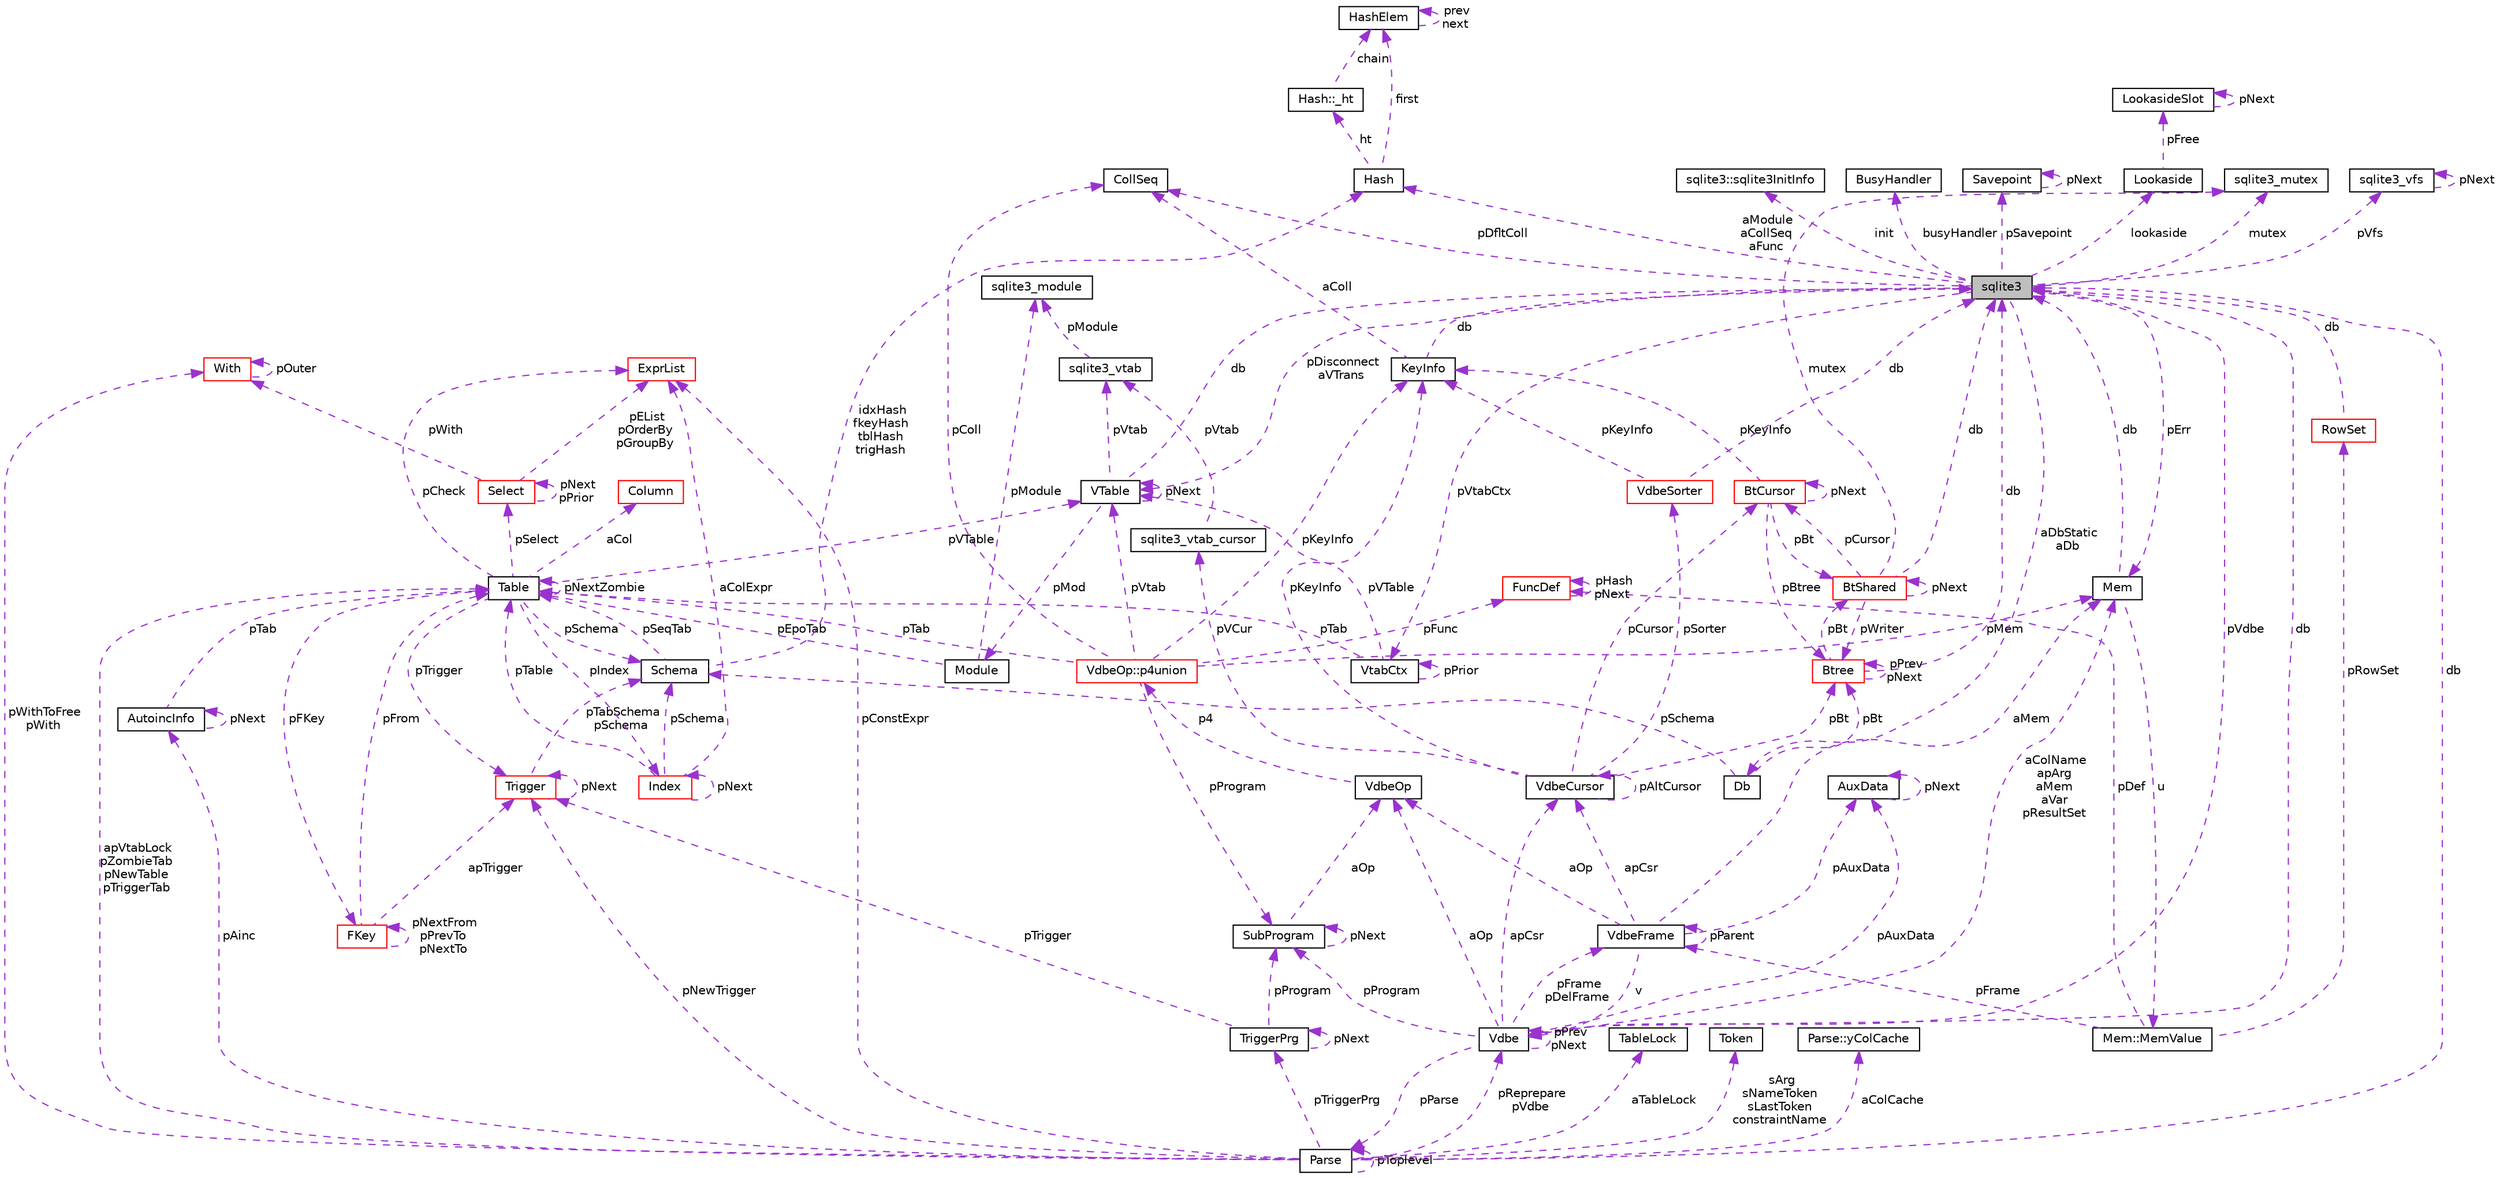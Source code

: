 digraph "sqlite3"
{
  edge [fontname="Helvetica",fontsize="10",labelfontname="Helvetica",labelfontsize="10"];
  node [fontname="Helvetica",fontsize="10",shape=record];
  Node1 [label="sqlite3",height=0.2,width=0.4,color="black", fillcolor="grey75", style="filled", fontcolor="black"];
  Node2 -> Node1 [dir="back",color="darkorchid3",fontsize="10",style="dashed",label=" pErr" ];
  Node2 [label="Mem",height=0.2,width=0.4,color="black", fillcolor="white", style="filled",URL="$structMem.html"];
  Node3 -> Node2 [dir="back",color="darkorchid3",fontsize="10",style="dashed",label=" u" ];
  Node3 [label="Mem::MemValue",height=0.2,width=0.4,color="black", fillcolor="white", style="filled",URL="$unionMem_1_1MemValue.html"];
  Node4 -> Node3 [dir="back",color="darkorchid3",fontsize="10",style="dashed",label=" pFrame" ];
  Node4 [label="VdbeFrame",height=0.2,width=0.4,color="black", fillcolor="white", style="filled",URL="$structVdbeFrame.html"];
  Node2 -> Node4 [dir="back",color="darkorchid3",fontsize="10",style="dashed",label=" aMem" ];
  Node5 -> Node4 [dir="back",color="darkorchid3",fontsize="10",style="dashed",label=" v" ];
  Node5 [label="Vdbe",height=0.2,width=0.4,color="black", fillcolor="white", style="filled",URL="$structVdbe.html"];
  Node2 -> Node5 [dir="back",color="darkorchid3",fontsize="10",style="dashed",label=" aColName\napArg\naMem\naVar\npResultSet" ];
  Node5 -> Node5 [dir="back",color="darkorchid3",fontsize="10",style="dashed",label=" pPrev\npNext" ];
  Node1 -> Node5 [dir="back",color="darkorchid3",fontsize="10",style="dashed",label=" db" ];
  Node4 -> Node5 [dir="back",color="darkorchid3",fontsize="10",style="dashed",label=" pFrame\npDelFrame" ];
  Node6 -> Node5 [dir="back",color="darkorchid3",fontsize="10",style="dashed",label=" pAuxData" ];
  Node6 [label="AuxData",height=0.2,width=0.4,color="black", fillcolor="white", style="filled",URL="$structAuxData.html"];
  Node6 -> Node6 [dir="back",color="darkorchid3",fontsize="10",style="dashed",label=" pNext" ];
  Node7 -> Node5 [dir="back",color="darkorchid3",fontsize="10",style="dashed",label=" pProgram" ];
  Node7 [label="SubProgram",height=0.2,width=0.4,color="black", fillcolor="white", style="filled",URL="$structSubProgram.html"];
  Node7 -> Node7 [dir="back",color="darkorchid3",fontsize="10",style="dashed",label=" pNext" ];
  Node8 -> Node7 [dir="back",color="darkorchid3",fontsize="10",style="dashed",label=" aOp" ];
  Node8 [label="VdbeOp",height=0.2,width=0.4,color="black", fillcolor="white", style="filled",URL="$structVdbeOp.html"];
  Node9 -> Node8 [dir="back",color="darkorchid3",fontsize="10",style="dashed",label=" p4" ];
  Node9 [label="VdbeOp::p4union",height=0.2,width=0.4,color="red", fillcolor="white", style="filled",URL="$unionVdbeOp_1_1p4union.html"];
  Node2 -> Node9 [dir="back",color="darkorchid3",fontsize="10",style="dashed",label=" pMem" ];
  Node10 -> Node9 [dir="back",color="darkorchid3",fontsize="10",style="dashed",label=" pColl" ];
  Node10 [label="CollSeq",height=0.2,width=0.4,color="black", fillcolor="white", style="filled",URL="$structCollSeq.html"];
  Node11 -> Node9 [dir="back",color="darkorchid3",fontsize="10",style="dashed",label=" pVtab" ];
  Node11 [label="VTable",height=0.2,width=0.4,color="black", fillcolor="white", style="filled",URL="$structVTable.html"];
  Node1 -> Node11 [dir="back",color="darkorchid3",fontsize="10",style="dashed",label=" db" ];
  Node11 -> Node11 [dir="back",color="darkorchid3",fontsize="10",style="dashed",label=" pNext" ];
  Node12 -> Node11 [dir="back",color="darkorchid3",fontsize="10",style="dashed",label=" pMod" ];
  Node12 [label="Module",height=0.2,width=0.4,color="black", fillcolor="white", style="filled",URL="$structModule.html"];
  Node13 -> Node12 [dir="back",color="darkorchid3",fontsize="10",style="dashed",label=" pModule" ];
  Node13 [label="sqlite3_module",height=0.2,width=0.4,color="black", fillcolor="white", style="filled",URL="$structsqlite3__module.html"];
  Node14 -> Node12 [dir="back",color="darkorchid3",fontsize="10",style="dashed",label=" pEpoTab" ];
  Node14 [label="Table",height=0.2,width=0.4,color="black", fillcolor="white", style="filled",URL="$structTable.html"];
  Node15 -> Node14 [dir="back",color="darkorchid3",fontsize="10",style="dashed",label=" pSchema" ];
  Node15 [label="Schema",height=0.2,width=0.4,color="black", fillcolor="white", style="filled",URL="$structSchema.html"];
  Node14 -> Node15 [dir="back",color="darkorchid3",fontsize="10",style="dashed",label=" pSeqTab" ];
  Node16 -> Node15 [dir="back",color="darkorchid3",fontsize="10",style="dashed",label=" idxHash\nfkeyHash\ntblHash\ntrigHash" ];
  Node16 [label="Hash",height=0.2,width=0.4,color="black", fillcolor="white", style="filled",URL="$structHash.html"];
  Node17 -> Node16 [dir="back",color="darkorchid3",fontsize="10",style="dashed",label=" ht" ];
  Node17 [label="Hash::_ht",height=0.2,width=0.4,color="black", fillcolor="white", style="filled",URL="$structHash_1_1__ht.html"];
  Node18 -> Node17 [dir="back",color="darkorchid3",fontsize="10",style="dashed",label=" chain" ];
  Node18 [label="HashElem",height=0.2,width=0.4,color="black", fillcolor="white", style="filled",URL="$structHashElem.html"];
  Node18 -> Node18 [dir="back",color="darkorchid3",fontsize="10",style="dashed",label=" prev\nnext" ];
  Node18 -> Node16 [dir="back",color="darkorchid3",fontsize="10",style="dashed",label=" first" ];
  Node19 -> Node14 [dir="back",color="darkorchid3",fontsize="10",style="dashed",label=" aCol" ];
  Node19 [label="Column",height=0.2,width=0.4,color="red", fillcolor="white", style="filled",URL="$structColumn.html"];
  Node20 -> Node14 [dir="back",color="darkorchid3",fontsize="10",style="dashed",label=" pFKey" ];
  Node20 [label="FKey",height=0.2,width=0.4,color="red", fillcolor="white", style="filled",URL="$structFKey.html"];
  Node20 -> Node20 [dir="back",color="darkorchid3",fontsize="10",style="dashed",label=" pNextFrom\npPrevTo\npNextTo" ];
  Node14 -> Node20 [dir="back",color="darkorchid3",fontsize="10",style="dashed",label=" pFrom" ];
  Node21 -> Node20 [dir="back",color="darkorchid3",fontsize="10",style="dashed",label=" apTrigger" ];
  Node21 [label="Trigger",height=0.2,width=0.4,color="red", fillcolor="white", style="filled",URL="$structTrigger.html"];
  Node15 -> Node21 [dir="back",color="darkorchid3",fontsize="10",style="dashed",label=" pTabSchema\npSchema" ];
  Node21 -> Node21 [dir="back",color="darkorchid3",fontsize="10",style="dashed",label=" pNext" ];
  Node11 -> Node14 [dir="back",color="darkorchid3",fontsize="10",style="dashed",label=" pVTable" ];
  Node14 -> Node14 [dir="back",color="darkorchid3",fontsize="10",style="dashed",label=" pNextZombie" ];
  Node21 -> Node14 [dir="back",color="darkorchid3",fontsize="10",style="dashed",label=" pTrigger" ];
  Node22 -> Node14 [dir="back",color="darkorchid3",fontsize="10",style="dashed",label=" pSelect" ];
  Node22 [label="Select",height=0.2,width=0.4,color="red", fillcolor="white", style="filled",URL="$structSelect.html"];
  Node23 -> Node22 [dir="back",color="darkorchid3",fontsize="10",style="dashed",label=" pWith" ];
  Node23 [label="With",height=0.2,width=0.4,color="red", fillcolor="white", style="filled",URL="$structWith.html"];
  Node23 -> Node23 [dir="back",color="darkorchid3",fontsize="10",style="dashed",label=" pOuter" ];
  Node22 -> Node22 [dir="back",color="darkorchid3",fontsize="10",style="dashed",label=" pNext\npPrior" ];
  Node24 -> Node22 [dir="back",color="darkorchid3",fontsize="10",style="dashed",label=" pEList\npOrderBy\npGroupBy" ];
  Node24 [label="ExprList",height=0.2,width=0.4,color="red", fillcolor="white", style="filled",URL="$structExprList.html"];
  Node24 -> Node14 [dir="back",color="darkorchid3",fontsize="10",style="dashed",label=" pCheck" ];
  Node25 -> Node14 [dir="back",color="darkorchid3",fontsize="10",style="dashed",label=" pIndex" ];
  Node25 [label="Index",height=0.2,width=0.4,color="red", fillcolor="white", style="filled",URL="$structIndex.html"];
  Node15 -> Node25 [dir="back",color="darkorchid3",fontsize="10",style="dashed",label=" pSchema" ];
  Node14 -> Node25 [dir="back",color="darkorchid3",fontsize="10",style="dashed",label=" pTable" ];
  Node24 -> Node25 [dir="back",color="darkorchid3",fontsize="10",style="dashed",label=" aColExpr" ];
  Node25 -> Node25 [dir="back",color="darkorchid3",fontsize="10",style="dashed",label=" pNext" ];
  Node26 -> Node11 [dir="back",color="darkorchid3",fontsize="10",style="dashed",label=" pVtab" ];
  Node26 [label="sqlite3_vtab",height=0.2,width=0.4,color="black", fillcolor="white", style="filled",URL="$structsqlite3__vtab.html"];
  Node13 -> Node26 [dir="back",color="darkorchid3",fontsize="10",style="dashed",label=" pModule" ];
  Node14 -> Node9 [dir="back",color="darkorchid3",fontsize="10",style="dashed",label=" pTab" ];
  Node7 -> Node9 [dir="back",color="darkorchid3",fontsize="10",style="dashed",label=" pProgram" ];
  Node27 -> Node9 [dir="back",color="darkorchid3",fontsize="10",style="dashed",label=" pKeyInfo" ];
  Node27 [label="KeyInfo",height=0.2,width=0.4,color="black", fillcolor="white", style="filled",URL="$structKeyInfo.html"];
  Node1 -> Node27 [dir="back",color="darkorchid3",fontsize="10",style="dashed",label=" db" ];
  Node10 -> Node27 [dir="back",color="darkorchid3",fontsize="10",style="dashed",label=" aColl" ];
  Node28 -> Node9 [dir="back",color="darkorchid3",fontsize="10",style="dashed",label=" pFunc" ];
  Node28 [label="FuncDef",height=0.2,width=0.4,color="red", fillcolor="white", style="filled",URL="$structFuncDef.html"];
  Node28 -> Node28 [dir="back",color="darkorchid3",fontsize="10",style="dashed",label=" pHash\npNext" ];
  Node29 -> Node5 [dir="back",color="darkorchid3",fontsize="10",style="dashed",label=" apCsr" ];
  Node29 [label="VdbeCursor",height=0.2,width=0.4,color="black", fillcolor="white", style="filled",URL="$structVdbeCursor.html"];
  Node30 -> Node29 [dir="back",color="darkorchid3",fontsize="10",style="dashed",label=" pCursor" ];
  Node30 [label="BtCursor",height=0.2,width=0.4,color="red", fillcolor="white", style="filled",URL="$structBtCursor.html"];
  Node30 -> Node30 [dir="back",color="darkorchid3",fontsize="10",style="dashed",label=" pNext" ];
  Node31 -> Node30 [dir="back",color="darkorchid3",fontsize="10",style="dashed",label=" pBt" ];
  Node31 [label="BtShared",height=0.2,width=0.4,color="red", fillcolor="white", style="filled",URL="$structBtShared.html"];
  Node30 -> Node31 [dir="back",color="darkorchid3",fontsize="10",style="dashed",label=" pCursor" ];
  Node31 -> Node31 [dir="back",color="darkorchid3",fontsize="10",style="dashed",label=" pNext" ];
  Node1 -> Node31 [dir="back",color="darkorchid3",fontsize="10",style="dashed",label=" db" ];
  Node32 -> Node31 [dir="back",color="darkorchid3",fontsize="10",style="dashed",label=" mutex" ];
  Node32 [label="sqlite3_mutex",height=0.2,width=0.4,color="black", fillcolor="white", style="filled",URL="$structsqlite3__mutex.html"];
  Node33 -> Node31 [dir="back",color="darkorchid3",fontsize="10",style="dashed",label=" pWriter" ];
  Node33 [label="Btree",height=0.2,width=0.4,color="red", fillcolor="white", style="filled",URL="$structBtree.html"];
  Node31 -> Node33 [dir="back",color="darkorchid3",fontsize="10",style="dashed",label=" pBt" ];
  Node1 -> Node33 [dir="back",color="darkorchid3",fontsize="10",style="dashed",label=" db" ];
  Node33 -> Node33 [dir="back",color="darkorchid3",fontsize="10",style="dashed",label=" pPrev\npNext" ];
  Node27 -> Node30 [dir="back",color="darkorchid3",fontsize="10",style="dashed",label=" pKeyInfo" ];
  Node33 -> Node30 [dir="back",color="darkorchid3",fontsize="10",style="dashed",label=" pBtree" ];
  Node34 -> Node29 [dir="back",color="darkorchid3",fontsize="10",style="dashed",label=" pVCur" ];
  Node34 [label="sqlite3_vtab_cursor",height=0.2,width=0.4,color="black", fillcolor="white", style="filled",URL="$structsqlite3__vtab__cursor.html"];
  Node26 -> Node34 [dir="back",color="darkorchid3",fontsize="10",style="dashed",label=" pVtab" ];
  Node29 -> Node29 [dir="back",color="darkorchid3",fontsize="10",style="dashed",label=" pAltCursor" ];
  Node27 -> Node29 [dir="back",color="darkorchid3",fontsize="10",style="dashed",label=" pKeyInfo" ];
  Node33 -> Node29 [dir="back",color="darkorchid3",fontsize="10",style="dashed",label=" pBt" ];
  Node35 -> Node29 [dir="back",color="darkorchid3",fontsize="10",style="dashed",label=" pSorter" ];
  Node35 [label="VdbeSorter",height=0.2,width=0.4,color="red", fillcolor="white", style="filled",URL="$structVdbeSorter.html"];
  Node1 -> Node35 [dir="back",color="darkorchid3",fontsize="10",style="dashed",label=" db" ];
  Node27 -> Node35 [dir="back",color="darkorchid3",fontsize="10",style="dashed",label=" pKeyInfo" ];
  Node36 -> Node5 [dir="back",color="darkorchid3",fontsize="10",style="dashed",label=" pParse" ];
  Node36 [label="Parse",height=0.2,width=0.4,color="black", fillcolor="white", style="filled",URL="$structParse.html"];
  Node5 -> Node36 [dir="back",color="darkorchid3",fontsize="10",style="dashed",label=" pReprepare\npVdbe" ];
  Node1 -> Node36 [dir="back",color="darkorchid3",fontsize="10",style="dashed",label=" db" ];
  Node37 -> Node36 [dir="back",color="darkorchid3",fontsize="10",style="dashed",label=" aTableLock" ];
  Node37 [label="TableLock",height=0.2,width=0.4,color="black", fillcolor="white", style="filled",URL="$structTableLock.html"];
  Node38 -> Node36 [dir="back",color="darkorchid3",fontsize="10",style="dashed",label=" sArg\nsNameToken\nsLastToken\nconstraintName" ];
  Node38 [label="Token",height=0.2,width=0.4,color="black", fillcolor="white", style="filled",URL="$structToken.html"];
  Node23 -> Node36 [dir="back",color="darkorchid3",fontsize="10",style="dashed",label=" pWithToFree\npWith" ];
  Node39 -> Node36 [dir="back",color="darkorchid3",fontsize="10",style="dashed",label=" aColCache" ];
  Node39 [label="Parse::yColCache",height=0.2,width=0.4,color="black", fillcolor="white", style="filled",URL="$structParse_1_1yColCache.html"];
  Node14 -> Node36 [dir="back",color="darkorchid3",fontsize="10",style="dashed",label=" apVtabLock\npZombieTab\npNewTable\npTriggerTab" ];
  Node21 -> Node36 [dir="back",color="darkorchid3",fontsize="10",style="dashed",label=" pNewTrigger" ];
  Node40 -> Node36 [dir="back",color="darkorchid3",fontsize="10",style="dashed",label=" pTriggerPrg" ];
  Node40 [label="TriggerPrg",height=0.2,width=0.4,color="black", fillcolor="white", style="filled",URL="$structTriggerPrg.html"];
  Node7 -> Node40 [dir="back",color="darkorchid3",fontsize="10",style="dashed",label=" pProgram" ];
  Node21 -> Node40 [dir="back",color="darkorchid3",fontsize="10",style="dashed",label=" pTrigger" ];
  Node40 -> Node40 [dir="back",color="darkorchid3",fontsize="10",style="dashed",label=" pNext" ];
  Node41 -> Node36 [dir="back",color="darkorchid3",fontsize="10",style="dashed",label=" pAinc" ];
  Node41 [label="AutoincInfo",height=0.2,width=0.4,color="black", fillcolor="white", style="filled",URL="$structAutoincInfo.html"];
  Node14 -> Node41 [dir="back",color="darkorchid3",fontsize="10",style="dashed",label=" pTab" ];
  Node41 -> Node41 [dir="back",color="darkorchid3",fontsize="10",style="dashed",label=" pNext" ];
  Node24 -> Node36 [dir="back",color="darkorchid3",fontsize="10",style="dashed",label=" pConstExpr" ];
  Node36 -> Node36 [dir="back",color="darkorchid3",fontsize="10",style="dashed",label=" pToplevel" ];
  Node8 -> Node5 [dir="back",color="darkorchid3",fontsize="10",style="dashed",label=" aOp" ];
  Node4 -> Node4 [dir="back",color="darkorchid3",fontsize="10",style="dashed",label=" pParent" ];
  Node6 -> Node4 [dir="back",color="darkorchid3",fontsize="10",style="dashed",label=" pAuxData" ];
  Node29 -> Node4 [dir="back",color="darkorchid3",fontsize="10",style="dashed",label=" apCsr" ];
  Node8 -> Node4 [dir="back",color="darkorchid3",fontsize="10",style="dashed",label=" aOp" ];
  Node42 -> Node3 [dir="back",color="darkorchid3",fontsize="10",style="dashed",label=" pRowSet" ];
  Node42 [label="RowSet",height=0.2,width=0.4,color="red", fillcolor="white", style="filled",URL="$structRowSet.html"];
  Node1 -> Node42 [dir="back",color="darkorchid3",fontsize="10",style="dashed",label=" db" ];
  Node28 -> Node3 [dir="back",color="darkorchid3",fontsize="10",style="dashed",label=" pDef" ];
  Node1 -> Node2 [dir="back",color="darkorchid3",fontsize="10",style="dashed",label=" db" ];
  Node5 -> Node1 [dir="back",color="darkorchid3",fontsize="10",style="dashed",label=" pVdbe" ];
  Node43 -> Node1 [dir="back",color="darkorchid3",fontsize="10",style="dashed",label=" pSavepoint" ];
  Node43 [label="Savepoint",height=0.2,width=0.4,color="black", fillcolor="white", style="filled",URL="$structSavepoint.html"];
  Node43 -> Node43 [dir="back",color="darkorchid3",fontsize="10",style="dashed",label=" pNext" ];
  Node44 -> Node1 [dir="back",color="darkorchid3",fontsize="10",style="dashed",label=" lookaside" ];
  Node44 [label="Lookaside",height=0.2,width=0.4,color="black", fillcolor="white", style="filled",URL="$structLookaside.html"];
  Node45 -> Node44 [dir="back",color="darkorchid3",fontsize="10",style="dashed",label=" pFree" ];
  Node45 [label="LookasideSlot",height=0.2,width=0.4,color="black", fillcolor="white", style="filled",URL="$structLookasideSlot.html"];
  Node45 -> Node45 [dir="back",color="darkorchid3",fontsize="10",style="dashed",label=" pNext" ];
  Node32 -> Node1 [dir="back",color="darkorchid3",fontsize="10",style="dashed",label=" mutex" ];
  Node46 -> Node1 [dir="back",color="darkorchid3",fontsize="10",style="dashed",label=" pVfs" ];
  Node46 [label="sqlite3_vfs",height=0.2,width=0.4,color="black", fillcolor="white", style="filled",URL="$structsqlite3__vfs.html"];
  Node46 -> Node46 [dir="back",color="darkorchid3",fontsize="10",style="dashed",label=" pNext" ];
  Node47 -> Node1 [dir="back",color="darkorchid3",fontsize="10",style="dashed",label=" init" ];
  Node47 [label="sqlite3::sqlite3InitInfo",height=0.2,width=0.4,color="black", fillcolor="white", style="filled",URL="$structsqlite3_1_1sqlite3InitInfo.html"];
  Node48 -> Node1 [dir="back",color="darkorchid3",fontsize="10",style="dashed",label=" busyHandler" ];
  Node48 [label="BusyHandler",height=0.2,width=0.4,color="black", fillcolor="white", style="filled",URL="$structBusyHandler.html"];
  Node49 -> Node1 [dir="back",color="darkorchid3",fontsize="10",style="dashed",label=" pVtabCtx" ];
  Node49 [label="VtabCtx",height=0.2,width=0.4,color="black", fillcolor="white", style="filled",URL="$structVtabCtx.html"];
  Node49 -> Node49 [dir="back",color="darkorchid3",fontsize="10",style="dashed",label=" pPrior" ];
  Node11 -> Node49 [dir="back",color="darkorchid3",fontsize="10",style="dashed",label=" pVTable" ];
  Node14 -> Node49 [dir="back",color="darkorchid3",fontsize="10",style="dashed",label=" pTab" ];
  Node10 -> Node1 [dir="back",color="darkorchid3",fontsize="10",style="dashed",label=" pDfltColl" ];
  Node11 -> Node1 [dir="back",color="darkorchid3",fontsize="10",style="dashed",label=" pDisconnect\naVTrans" ];
  Node50 -> Node1 [dir="back",color="darkorchid3",fontsize="10",style="dashed",label=" aDbStatic\naDb" ];
  Node50 [label="Db",height=0.2,width=0.4,color="black", fillcolor="white", style="filled",URL="$structDb.html"];
  Node15 -> Node50 [dir="back",color="darkorchid3",fontsize="10",style="dashed",label=" pSchema" ];
  Node33 -> Node50 [dir="back",color="darkorchid3",fontsize="10",style="dashed",label=" pBt" ];
  Node16 -> Node1 [dir="back",color="darkorchid3",fontsize="10",style="dashed",label=" aModule\naCollSeq\naFunc" ];
}
